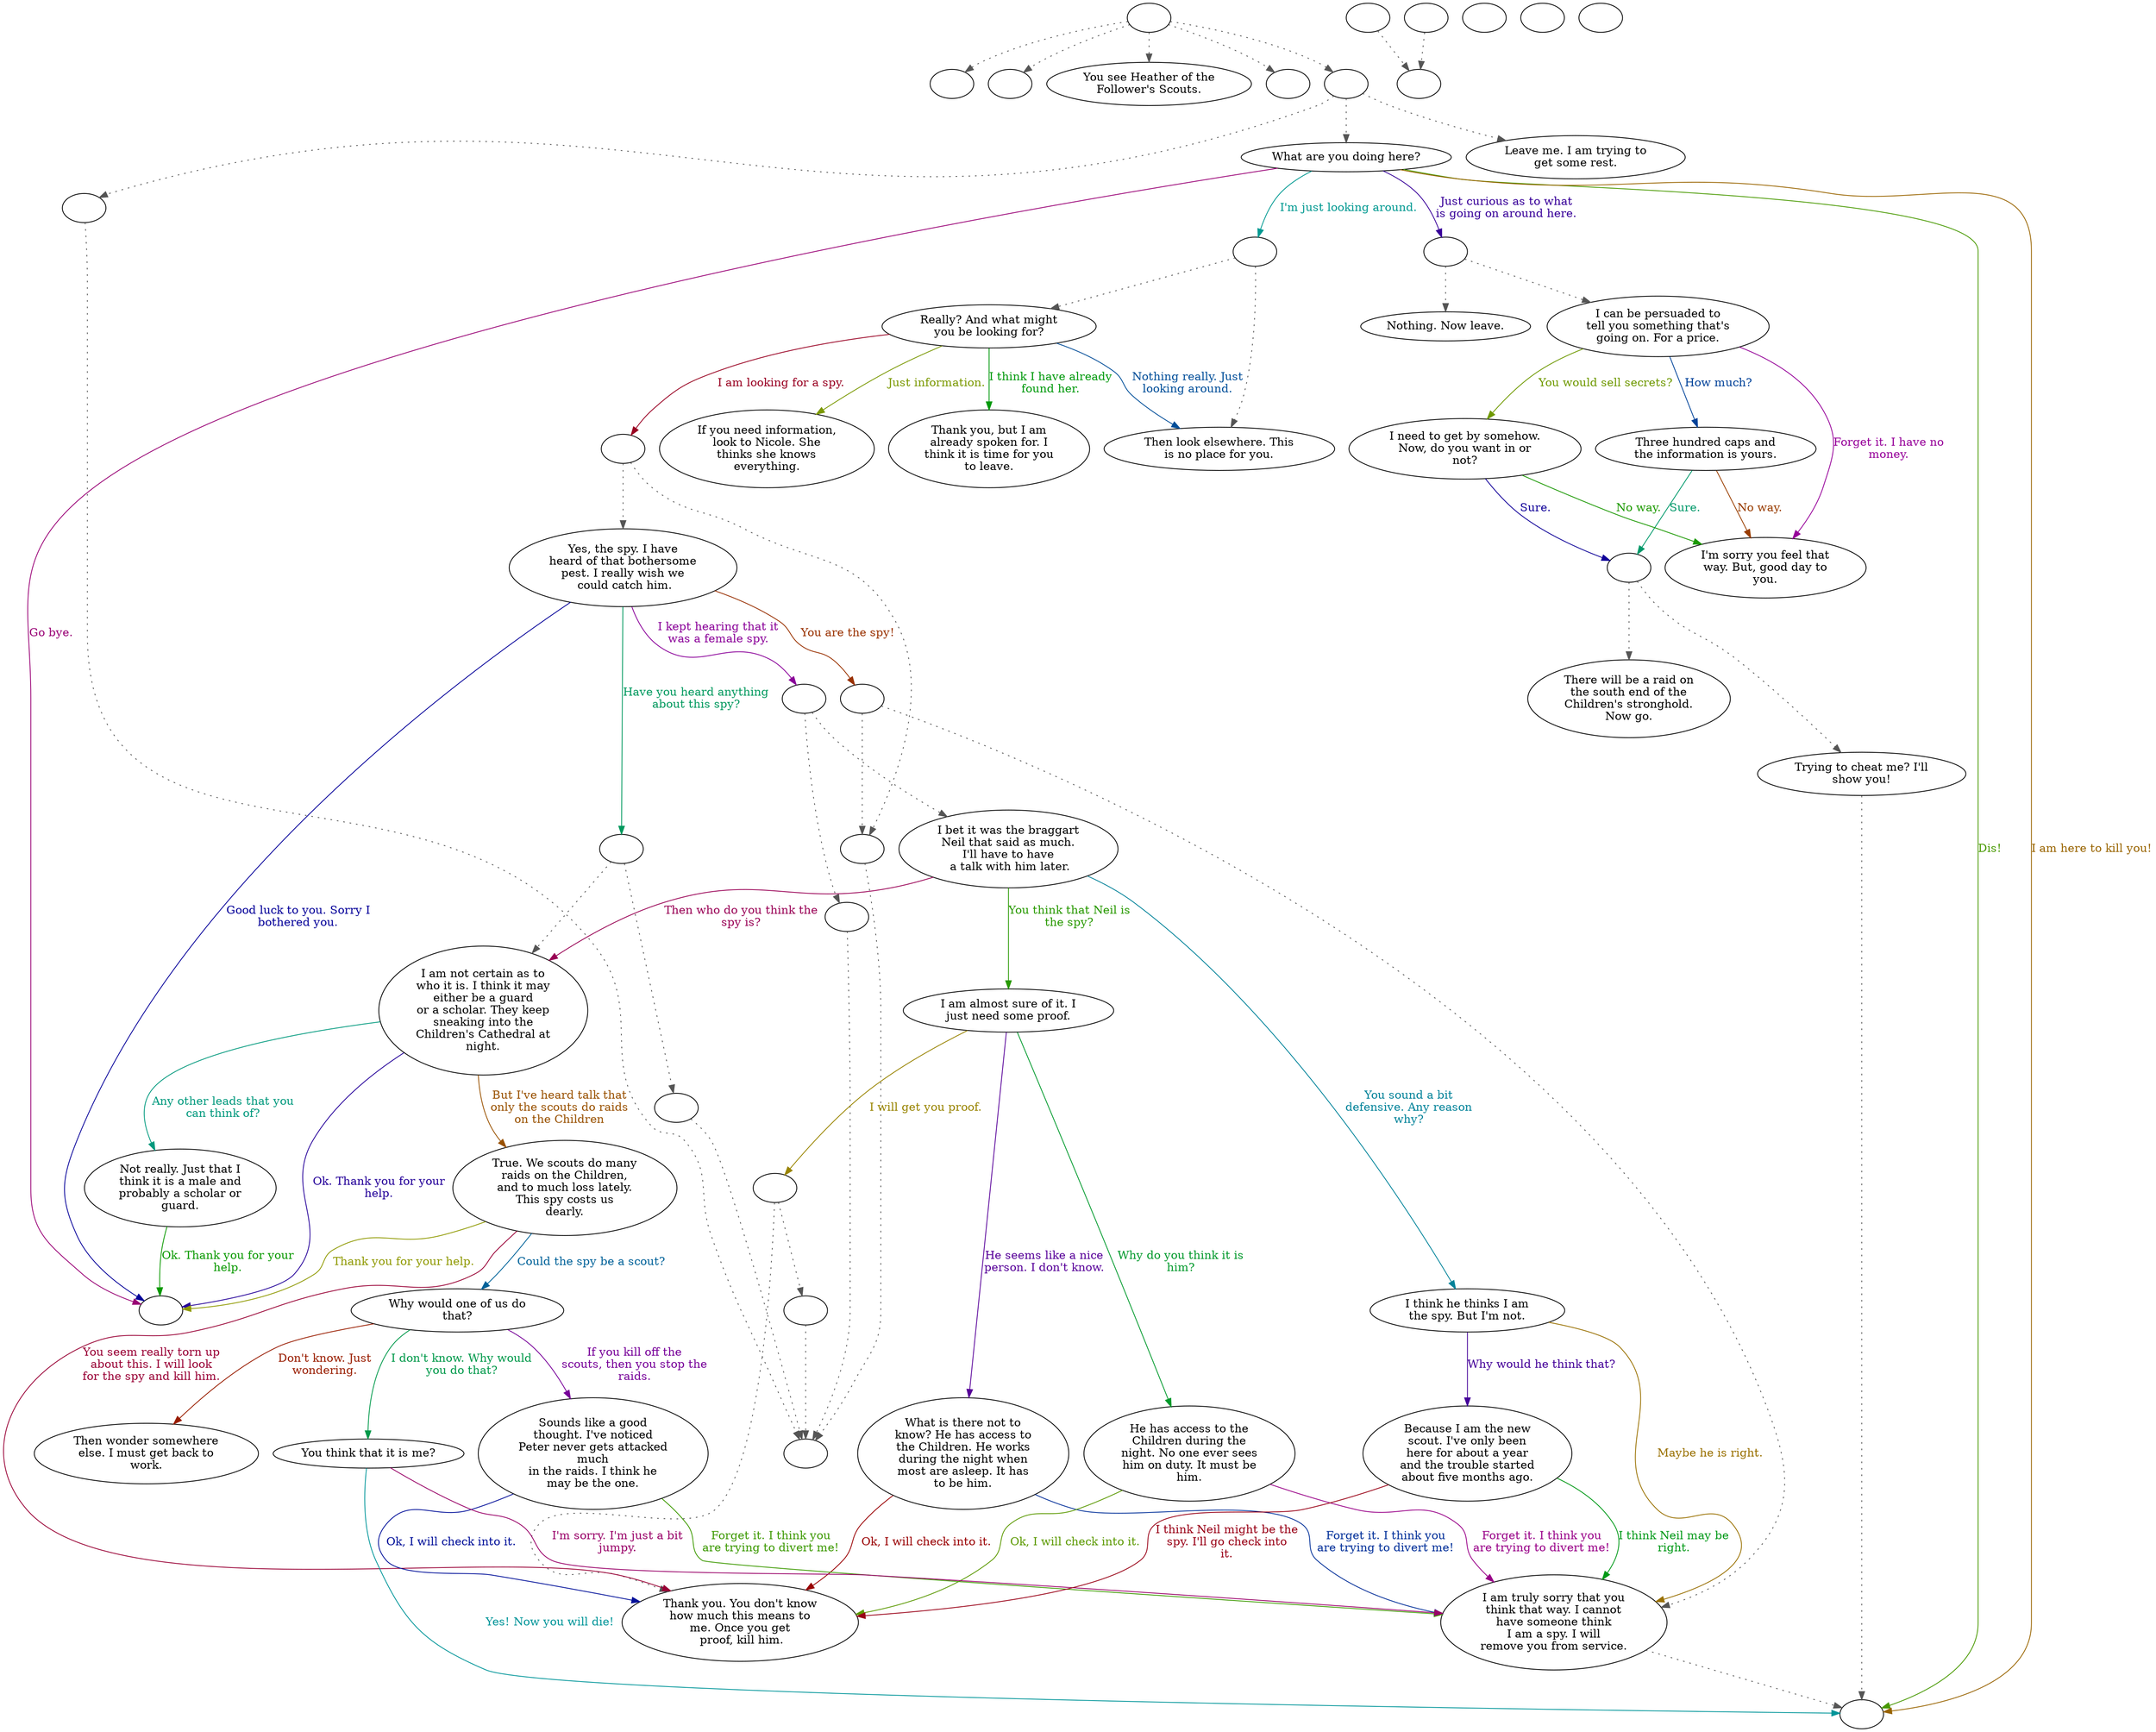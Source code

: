 digraph HEATHER {
  "start" [style=filled       fillcolor="#FFFFFF"       color="#000000"]
  "start" -> "critter_p_proc" [style=dotted color="#555555"]
  "start" -> "destroy_p_proc" [style=dotted color="#555555"]
  "start" -> "look_at_p_proc" [style=dotted color="#555555"]
  "start" -> "pickup_p_proc" [style=dotted color="#555555"]
  "start" -> "talk_p_proc" [style=dotted color="#555555"]
  "start" [label=""]
  "critter_p_proc" [style=filled       fillcolor="#FFFFFF"       color="#000000"]
  "critter_p_proc" [label=""]
  "destroy_p_proc" [style=filled       fillcolor="#FFFFFF"       color="#000000"]
  "destroy_p_proc" [label=""]
  "look_at_p_proc" [style=filled       fillcolor="#FFFFFF"       color="#000000"]
  "look_at_p_proc" [label="You see Heather of the\nFollower's Scouts."]
  "pickup_p_proc" [style=filled       fillcolor="#FFFFFF"       color="#000000"]
  "pickup_p_proc" [label=""]
  "talk_p_proc" [style=filled       fillcolor="#FFFFFF"       color="#000000"]
  "talk_p_proc" -> "get_reaction" [style=dotted color="#555555"]
  "talk_p_proc" -> "heather0" [style=dotted color="#555555"]
  "talk_p_proc" -> "heather28" [style=dotted color="#555555"]
  "talk_p_proc" [label=""]
  "heather0" [style=filled       fillcolor="#FFFFFF"       color="#000000"]
  "heather0" [label="What are you doing here?"]
  "heather0" -> "combat" [label="Dis!" color="#489900" fontcolor="#489900"]
  "heather0" -> "HeatherEnd" [label="Go bye." color="#990075" fontcolor="#990075"]
  "heather0" -> "heather0a" [label="I'm just looking around." color="#009991" fontcolor="#009991"]
  "heather0" -> "combat" [label="I am here to kill you!" color="#996400" fontcolor="#996400"]
  "heather0" -> "heather0b" [label="Just curious as to what\nis going on around here." color="#380099" fontcolor="#380099"]
  "heather0a" [style=filled       fillcolor="#FFFFFF"       color="#000000"]
  "heather0a" -> "heather19" [style=dotted color="#555555"]
  "heather0a" -> "heather1" [style=dotted color="#555555"]
  "heather0a" [label=""]
  "heather0b" [style=filled       fillcolor="#FFFFFF"       color="#000000"]
  "heather0b" -> "heather27" [style=dotted color="#555555"]
  "heather0b" -> "heather21" [style=dotted color="#555555"]
  "heather0b" [label=""]
  "heather1" [style=filled       fillcolor="#FFFFFF"       color="#000000"]
  "heather1" [label="Really? And what might\nyou be looking for?"]
  "heather1" -> "heather2" [label="I think I have already\nfound her." color="#00990B" fontcolor="#00990B"]
  "heather1" -> "heather1a" [label="I am looking for a spy." color="#990022" fontcolor="#990022"]
  "heather1" -> "heather19" [label="Nothing really. Just\nlooking around." color="#004E99" fontcolor="#004E99"]
  "heather1" -> "heather20" [label="Just information." color="#7B9900" fontcolor="#7B9900"]
  "heather1a" [style=filled       fillcolor="#FFFFFF"       color="#000000"]
  "heather1a" -> "BigDownReact" [style=dotted color="#555555"]
  "heather1a" -> "heather3" [style=dotted color="#555555"]
  "heather1a" [label=""]
  "heather2" [style=filled       fillcolor="#FFFFFF"       color="#000000"]
  "heather2" [label="Thank you, but I am\nalready spoken for. I\nthink it is time for you\nto leave."]
  "heather3" [style=filled       fillcolor="#FFFFFF"       color="#000000"]
  "heather3" [label="Yes, the spy. I have\nheard of that bothersome\npest. I really wish we\n could catch him."]
  "heather3" -> "heather3a" [label="I kept hearing that it\nwas a female spy." color="#8A0099" fontcolor="#8A0099"]
  "heather3" -> "heather3b" [label="Have you heard anything\nabout this spy?" color="#00995E" fontcolor="#00995E"]
  "heather3" -> "heather3c" [label="You are the spy!" color="#993100" fontcolor="#993100"]
  "heather3" -> "HeatherEnd" [label="Good luck to you. Sorry I\nbothered you." color="#040099" fontcolor="#040099"]
  "heather3a" [style=filled       fillcolor="#FFFFFF"       color="#000000"]
  "heather3a" -> "DownReact" [style=dotted color="#555555"]
  "heather3a" -> "heather4" [style=dotted color="#555555"]
  "heather3a" [label=""]
  "heather3b" [style=filled       fillcolor="#FFFFFF"       color="#000000"]
  "heather3b" -> "UpReact" [style=dotted color="#555555"]
  "heather3b" -> "heather10" [style=dotted color="#555555"]
  "heather3b" [label=""]
  "heather3c" [style=filled       fillcolor="#FFFFFF"       color="#000000"]
  "heather3c" -> "BigDownReact" [style=dotted color="#555555"]
  "heather3c" -> "heather8" [style=dotted color="#555555"]
  "heather3c" [label=""]
  "heather4" [style=filled       fillcolor="#FFFFFF"       color="#000000"]
  "heather4" [label="I bet it was the braggart\nNeil that said as much.\nI'll have to have\n a talk with him later."]
  "heather4" -> "heather5" [label="You think that Neil is\nthe spy?" color="#289900" fontcolor="#289900"]
  "heather4" -> "heather10" [label="Then who do you think the\nspy is?" color="#990055" fontcolor="#990055"]
  "heather4" -> "heather17" [label="You sound a bit\ndefensive. Any reason\nwhy?" color="#008299" fontcolor="#008299"]
  "heather5" [style=filled       fillcolor="#FFFFFF"       color="#000000"]
  "heather5" [label="I am almost sure of it. I\njust need some proof."]
  "heather5" -> "heather5a" [label="I will get you proof." color="#998400" fontcolor="#998400"]
  "heather5" -> "heather7" [label="He seems like a nice\nperson. I don't know." color="#570099" fontcolor="#570099"]
  "heather5" -> "heather9" [label="Why do you think it is\nhim?" color="#00992B" fontcolor="#00992B"]
  "heather5a" [style=filled       fillcolor="#FFFFFF"       color="#000000"]
  "heather5a" -> "BigUpReact" [style=dotted color="#555555"]
  "heather5a" -> "heather6" [style=dotted color="#555555"]
  "heather5a" [label=""]
  "heather6" [style=filled       fillcolor="#FFFFFF"       color="#000000"]
  "heather6" [label="Thank you. You don't know\nhow much this means to\nme. Once you get\n proof, kill him."]
  "heather7" [style=filled       fillcolor="#FFFFFF"       color="#000000"]
  "heather7" [label="What is there not to\nknow? He has access to\nthe Children. He works\nduring the night when\nmost are asleep. It has\nto be him."]
  "heather7" -> "heather6" [label="Ok, I will check into it." color="#990002" fontcolor="#990002"]
  "heather7" -> "heather8" [label="Forget it. I think you\nare trying to divert me!" color="#002F99" fontcolor="#002F99"]
  "heather8" [style=filled       fillcolor="#FFFFFF"       color="#000000"]
  "heather8" -> "combat" [style=dotted color="#555555"]
  "heather8" [label="I am truly sorry that you\nthink that way. I cannot\nhave someone think\nI am a spy. I will\nremove you from service."]
  "heather9" [style=filled       fillcolor="#FFFFFF"       color="#000000"]
  "heather9" [label="He has access to the\nChildren during the\nnight. No one ever sees\nhim on duty. It must be\nhim."]
  "heather9" -> "heather6" [label="Ok, I will check into it." color="#5B9900" fontcolor="#5B9900"]
  "heather9" -> "heather8" [label="Forget it. I think you\nare trying to divert me!" color="#990088" fontcolor="#990088"]
  "heather10" [style=filled       fillcolor="#FFFFFF"       color="#000000"]
  "heather10" [label="I am not certain as to\nwho it is. I think it may\neither be a guard\nor a scholar. They keep\nsneaking into the\nChildren's Cathedral at\nnight."]
  "heather10" -> "heather11" [label="Any other leads that you\ncan think of?" color="#00997D" fontcolor="#00997D"]
  "heather10" -> "heather12" [label="But I've heard talk that\nonly the scouts do raids\non the Children" color="#995100" fontcolor="#995100"]
  "heather10" -> "HeatherEnd" [label="Ok. Thank you for your\nhelp." color="#240099" fontcolor="#240099"]
  "heather11" [style=filled       fillcolor="#FFFFFF"       color="#000000"]
  "heather11" [label="Not really. Just that I\nthink it is a male and\nprobably a scholar or\nguard."]
  "heather11" -> "HeatherEnd" [label="Ok. Thank you for your\nhelp." color="#099900" fontcolor="#099900"]
  "heather12" [style=filled       fillcolor="#FFFFFF"       color="#000000"]
  "heather12" [label="True. We scouts do many\nraids on the Children,\nand to much loss lately.\nThis spy costs us\ndearly."]
  "heather12" -> "heather6" [label="You seem really torn up\nabout this. I will look\nfor the spy and kill him." color="#990035" fontcolor="#990035"]
  "heather12" -> "heather13" [label="Could the spy be a scout?" color="#006299" fontcolor="#006299"]
  "heather12" -> "HeatherEnd" [label="Thank you for your help." color="#8F9900" fontcolor="#8F9900"]
  "heather13" [style=filled       fillcolor="#FFFFFF"       color="#000000"]
  "heather13" [label="Why would one of us do\nthat?"]
  "heather13" -> "heather14" [label="If you kill off the\nscouts, then you stop the\nraids." color="#770099" fontcolor="#770099"]
  "heather13" -> "heather15" [label="I don't know. Why would\nyou do that?" color="#00994A" fontcolor="#00994A"]
  "heather13" -> "heather16" [label="Don't know. Just\nwondering." color="#991D00" fontcolor="#991D00"]
  "heather14" [style=filled       fillcolor="#FFFFFF"       color="#000000"]
  "heather14" [label="Sounds like a good\nthought. I've noticed\nPeter never gets attacked\nmuch\nin the raids. I think he\nmay be the one."]
  "heather14" -> "heather6" [label="Ok, I will check into it." color="#000F99" fontcolor="#000F99"]
  "heather14" -> "heather8" [label="Forget it. I think you\nare trying to divert me!" color="#3C9900" fontcolor="#3C9900"]
  "heather15" [style=filled       fillcolor="#FFFFFF"       color="#000000"]
  "heather15" [label="You think that it is me?"]
  "heather15" -> "heather8" [label="I'm sorry. I'm just a bit\njumpy." color="#990068" fontcolor="#990068"]
  "heather15" -> "combat" [label="Yes! Now you will die!" color="#009599" fontcolor="#009599"]
  "heather16" [style=filled       fillcolor="#FFFFFF"       color="#000000"]
  "heather16" [label="Then wonder somewhere\nelse. I must get back to\nwork."]
  "heather17" [style=filled       fillcolor="#FFFFFF"       color="#000000"]
  "heather17" [label="I think he thinks I am\nthe spy. But I'm not."]
  "heather17" -> "heather8" [label="Maybe he is right." color="#997000" fontcolor="#997000"]
  "heather17" -> "heather18" [label="Why would he think that?" color="#440099" fontcolor="#440099"]
  "heather18" [style=filled       fillcolor="#FFFFFF"       color="#000000"]
  "heather18" [label="Because I am the new\nscout. I've only been\nhere for about a year\nand the trouble started\nabout five months ago."]
  "heather18" -> "heather8" [label="I think Neil may be\nright." color="#009917" fontcolor="#009917"]
  "heather18" -> "heather6" [label="I think Neil might be the\nspy. I'll go check into\nit." color="#990016" fontcolor="#990016"]
  "heather19" [style=filled       fillcolor="#FFFFFF"       color="#000000"]
  "heather19" [label="Then look elsewhere. This\nis no place for you."]
  "heather20" [style=filled       fillcolor="#FFFFFF"       color="#000000"]
  "heather20" [label="If you need information,\nlook to Nicole. She\nthinks she knows\neverything."]
  "heather21" [style=filled       fillcolor="#FFFFFF"       color="#000000"]
  "heather21" [label="I can be persuaded to\ntell you something that's\ngoing on. For a price."]
  "heather21" -> "heather22" [label="How much?" color="#004299" fontcolor="#004299"]
  "heather21" -> "heather26" [label="You would sell secrets?" color="#6F9900" fontcolor="#6F9900"]
  "heather21" -> "heather25" [label="Forget it. I have no\nmoney." color="#960099" fontcolor="#960099"]
  "heather22" [style=filled       fillcolor="#FFFFFF"       color="#000000"]
  "heather22" [label="Three hundred caps and\nthe information is yours."]
  "heather22" -> "heather22a" [label="Sure." color="#00996A" fontcolor="#00996A"]
  "heather22" -> "heather25" [label="No way." color="#993D00" fontcolor="#993D00"]
  "heather22a" [style=filled       fillcolor="#FFFFFF"       color="#000000"]
  "heather22a" -> "heather23" [style=dotted color="#555555"]
  "heather22a" -> "heather24" [style=dotted color="#555555"]
  "heather22a" [label=""]
  "heather23" [style=filled       fillcolor="#FFFFFF"       color="#000000"]
  "heather23" [label="There will be a raid on\nthe south end of the\nChildren's stronghold.\nNow go."]
  "heather24" [style=filled       fillcolor="#FFFFFF"       color="#000000"]
  "heather24" -> "combat" [style=dotted color="#555555"]
  "heather24" [label="Trying to cheat me? I'll\nshow you!"]
  "heather25" [style=filled       fillcolor="#FFFFFF"       color="#000000"]
  "heather25" [label="I'm sorry you feel that\nway. But, good day to\nyou."]
  "heather26" [style=filled       fillcolor="#FFFFFF"       color="#000000"]
  "heather26" [label="I need to get by somehow.\nNow, do you want in or\nnot?"]
  "heather26" -> "heather22a" [label="Sure." color="#100099" fontcolor="#100099"]
  "heather26" -> "heather25" [label="No way." color="#1C9900" fontcolor="#1C9900"]
  "heather27" [style=filled       fillcolor="#FFFFFF"       color="#000000"]
  "heather27" [label="Nothing. Now leave."]
  "heather28" [style=filled       fillcolor="#FFFFFF"       color="#000000"]
  "heather28" [label="Leave me. I am trying to\nget some rest."]
  "HeatherEnd" [style=filled       fillcolor="#FFFFFF"       color="#000000"]
  "HeatherEnd" [label=""]
  "combat" [style=filled       fillcolor="#FFFFFF"       color="#000000"]
  "combat" [label=""]
  "get_reaction" [style=filled       fillcolor="#FFFFFF"       color="#000000"]
  "get_reaction" -> "ReactToLevel" [style=dotted color="#555555"]
  "get_reaction" [label=""]
  "ReactToLevel" [style=filled       fillcolor="#FFFFFF"       color="#000000"]
  "ReactToLevel" [label=""]
  "LevelToReact" [style=filled       fillcolor="#FFFFFF"       color="#000000"]
  "LevelToReact" [label=""]
  "UpReact" [style=filled       fillcolor="#FFFFFF"       color="#000000"]
  "UpReact" -> "ReactToLevel" [style=dotted color="#555555"]
  "UpReact" [label=""]
  "DownReact" [style=filled       fillcolor="#FFFFFF"       color="#000000"]
  "DownReact" -> "ReactToLevel" [style=dotted color="#555555"]
  "DownReact" [label=""]
  "BottomReact" [style=filled       fillcolor="#FFFFFF"       color="#000000"]
  "BottomReact" [label=""]
  "TopReact" [style=filled       fillcolor="#FFFFFF"       color="#000000"]
  "TopReact" [label=""]
  "BigUpReact" [style=filled       fillcolor="#FFFFFF"       color="#000000"]
  "BigUpReact" -> "ReactToLevel" [style=dotted color="#555555"]
  "BigUpReact" [label=""]
  "BigDownReact" [style=filled       fillcolor="#FFFFFF"       color="#000000"]
  "BigDownReact" -> "ReactToLevel" [style=dotted color="#555555"]
  "BigDownReact" [label=""]
  "UpReactLevel" [style=filled       fillcolor="#FFFFFF"       color="#000000"]
  "UpReactLevel" -> "LevelToReact" [style=dotted color="#555555"]
  "UpReactLevel" [label=""]
  "DownReactLevel" [style=filled       fillcolor="#FFFFFF"       color="#000000"]
  "DownReactLevel" -> "LevelToReact" [style=dotted color="#555555"]
  "DownReactLevel" [label=""]
  "Goodbyes" [style=filled       fillcolor="#FFFFFF"       color="#000000"]
  "Goodbyes" [label=""]
}